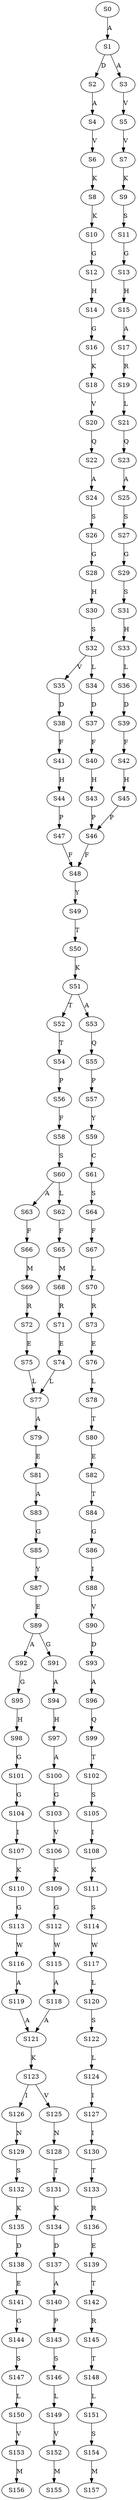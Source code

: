 strict digraph  {
	S0 -> S1 [ label = A ];
	S1 -> S2 [ label = D ];
	S1 -> S3 [ label = A ];
	S2 -> S4 [ label = A ];
	S3 -> S5 [ label = V ];
	S4 -> S6 [ label = V ];
	S5 -> S7 [ label = V ];
	S6 -> S8 [ label = K ];
	S7 -> S9 [ label = K ];
	S8 -> S10 [ label = K ];
	S9 -> S11 [ label = S ];
	S10 -> S12 [ label = G ];
	S11 -> S13 [ label = G ];
	S12 -> S14 [ label = H ];
	S13 -> S15 [ label = H ];
	S14 -> S16 [ label = G ];
	S15 -> S17 [ label = A ];
	S16 -> S18 [ label = K ];
	S17 -> S19 [ label = R ];
	S18 -> S20 [ label = V ];
	S19 -> S21 [ label = L ];
	S20 -> S22 [ label = Q ];
	S21 -> S23 [ label = Q ];
	S22 -> S24 [ label = A ];
	S23 -> S25 [ label = A ];
	S24 -> S26 [ label = S ];
	S25 -> S27 [ label = S ];
	S26 -> S28 [ label = G ];
	S27 -> S29 [ label = G ];
	S28 -> S30 [ label = H ];
	S29 -> S31 [ label = S ];
	S30 -> S32 [ label = S ];
	S31 -> S33 [ label = H ];
	S32 -> S34 [ label = L ];
	S32 -> S35 [ label = V ];
	S33 -> S36 [ label = L ];
	S34 -> S37 [ label = D ];
	S35 -> S38 [ label = D ];
	S36 -> S39 [ label = D ];
	S37 -> S40 [ label = F ];
	S38 -> S41 [ label = F ];
	S39 -> S42 [ label = F ];
	S40 -> S43 [ label = H ];
	S41 -> S44 [ label = H ];
	S42 -> S45 [ label = H ];
	S43 -> S46 [ label = P ];
	S44 -> S47 [ label = P ];
	S45 -> S46 [ label = P ];
	S46 -> S48 [ label = F ];
	S47 -> S48 [ label = F ];
	S48 -> S49 [ label = Y ];
	S49 -> S50 [ label = T ];
	S50 -> S51 [ label = K ];
	S51 -> S52 [ label = T ];
	S51 -> S53 [ label = A ];
	S52 -> S54 [ label = T ];
	S53 -> S55 [ label = Q ];
	S54 -> S56 [ label = P ];
	S55 -> S57 [ label = P ];
	S56 -> S58 [ label = F ];
	S57 -> S59 [ label = Y ];
	S58 -> S60 [ label = S ];
	S59 -> S61 [ label = C ];
	S60 -> S62 [ label = L ];
	S60 -> S63 [ label = A ];
	S61 -> S64 [ label = S ];
	S62 -> S65 [ label = F ];
	S63 -> S66 [ label = F ];
	S64 -> S67 [ label = F ];
	S65 -> S68 [ label = M ];
	S66 -> S69 [ label = M ];
	S67 -> S70 [ label = L ];
	S68 -> S71 [ label = R ];
	S69 -> S72 [ label = R ];
	S70 -> S73 [ label = R ];
	S71 -> S74 [ label = E ];
	S72 -> S75 [ label = E ];
	S73 -> S76 [ label = E ];
	S74 -> S77 [ label = L ];
	S75 -> S77 [ label = L ];
	S76 -> S78 [ label = L ];
	S77 -> S79 [ label = A ];
	S78 -> S80 [ label = T ];
	S79 -> S81 [ label = E ];
	S80 -> S82 [ label = E ];
	S81 -> S83 [ label = A ];
	S82 -> S84 [ label = T ];
	S83 -> S85 [ label = G ];
	S84 -> S86 [ label = G ];
	S85 -> S87 [ label = Y ];
	S86 -> S88 [ label = I ];
	S87 -> S89 [ label = E ];
	S88 -> S90 [ label = V ];
	S89 -> S91 [ label = G ];
	S89 -> S92 [ label = A ];
	S90 -> S93 [ label = D ];
	S91 -> S94 [ label = A ];
	S92 -> S95 [ label = G ];
	S93 -> S96 [ label = A ];
	S94 -> S97 [ label = H ];
	S95 -> S98 [ label = H ];
	S96 -> S99 [ label = Q ];
	S97 -> S100 [ label = A ];
	S98 -> S101 [ label = G ];
	S99 -> S102 [ label = T ];
	S100 -> S103 [ label = G ];
	S101 -> S104 [ label = G ];
	S102 -> S105 [ label = S ];
	S103 -> S106 [ label = V ];
	S104 -> S107 [ label = I ];
	S105 -> S108 [ label = I ];
	S106 -> S109 [ label = K ];
	S107 -> S110 [ label = K ];
	S108 -> S111 [ label = K ];
	S109 -> S112 [ label = G ];
	S110 -> S113 [ label = G ];
	S111 -> S114 [ label = S ];
	S112 -> S115 [ label = W ];
	S113 -> S116 [ label = W ];
	S114 -> S117 [ label = W ];
	S115 -> S118 [ label = A ];
	S116 -> S119 [ label = A ];
	S117 -> S120 [ label = L ];
	S118 -> S121 [ label = A ];
	S119 -> S121 [ label = A ];
	S120 -> S122 [ label = S ];
	S121 -> S123 [ label = K ];
	S122 -> S124 [ label = L ];
	S123 -> S125 [ label = V ];
	S123 -> S126 [ label = I ];
	S124 -> S127 [ label = I ];
	S125 -> S128 [ label = N ];
	S126 -> S129 [ label = N ];
	S127 -> S130 [ label = I ];
	S128 -> S131 [ label = T ];
	S129 -> S132 [ label = S ];
	S130 -> S133 [ label = T ];
	S131 -> S134 [ label = K ];
	S132 -> S135 [ label = K ];
	S133 -> S136 [ label = R ];
	S134 -> S137 [ label = D ];
	S135 -> S138 [ label = D ];
	S136 -> S139 [ label = E ];
	S137 -> S140 [ label = A ];
	S138 -> S141 [ label = E ];
	S139 -> S142 [ label = T ];
	S140 -> S143 [ label = P ];
	S141 -> S144 [ label = G ];
	S142 -> S145 [ label = R ];
	S143 -> S146 [ label = S ];
	S144 -> S147 [ label = S ];
	S145 -> S148 [ label = T ];
	S146 -> S149 [ label = L ];
	S147 -> S150 [ label = L ];
	S148 -> S151 [ label = L ];
	S149 -> S152 [ label = V ];
	S150 -> S153 [ label = V ];
	S151 -> S154 [ label = S ];
	S152 -> S155 [ label = M ];
	S153 -> S156 [ label = M ];
	S154 -> S157 [ label = M ];
}
